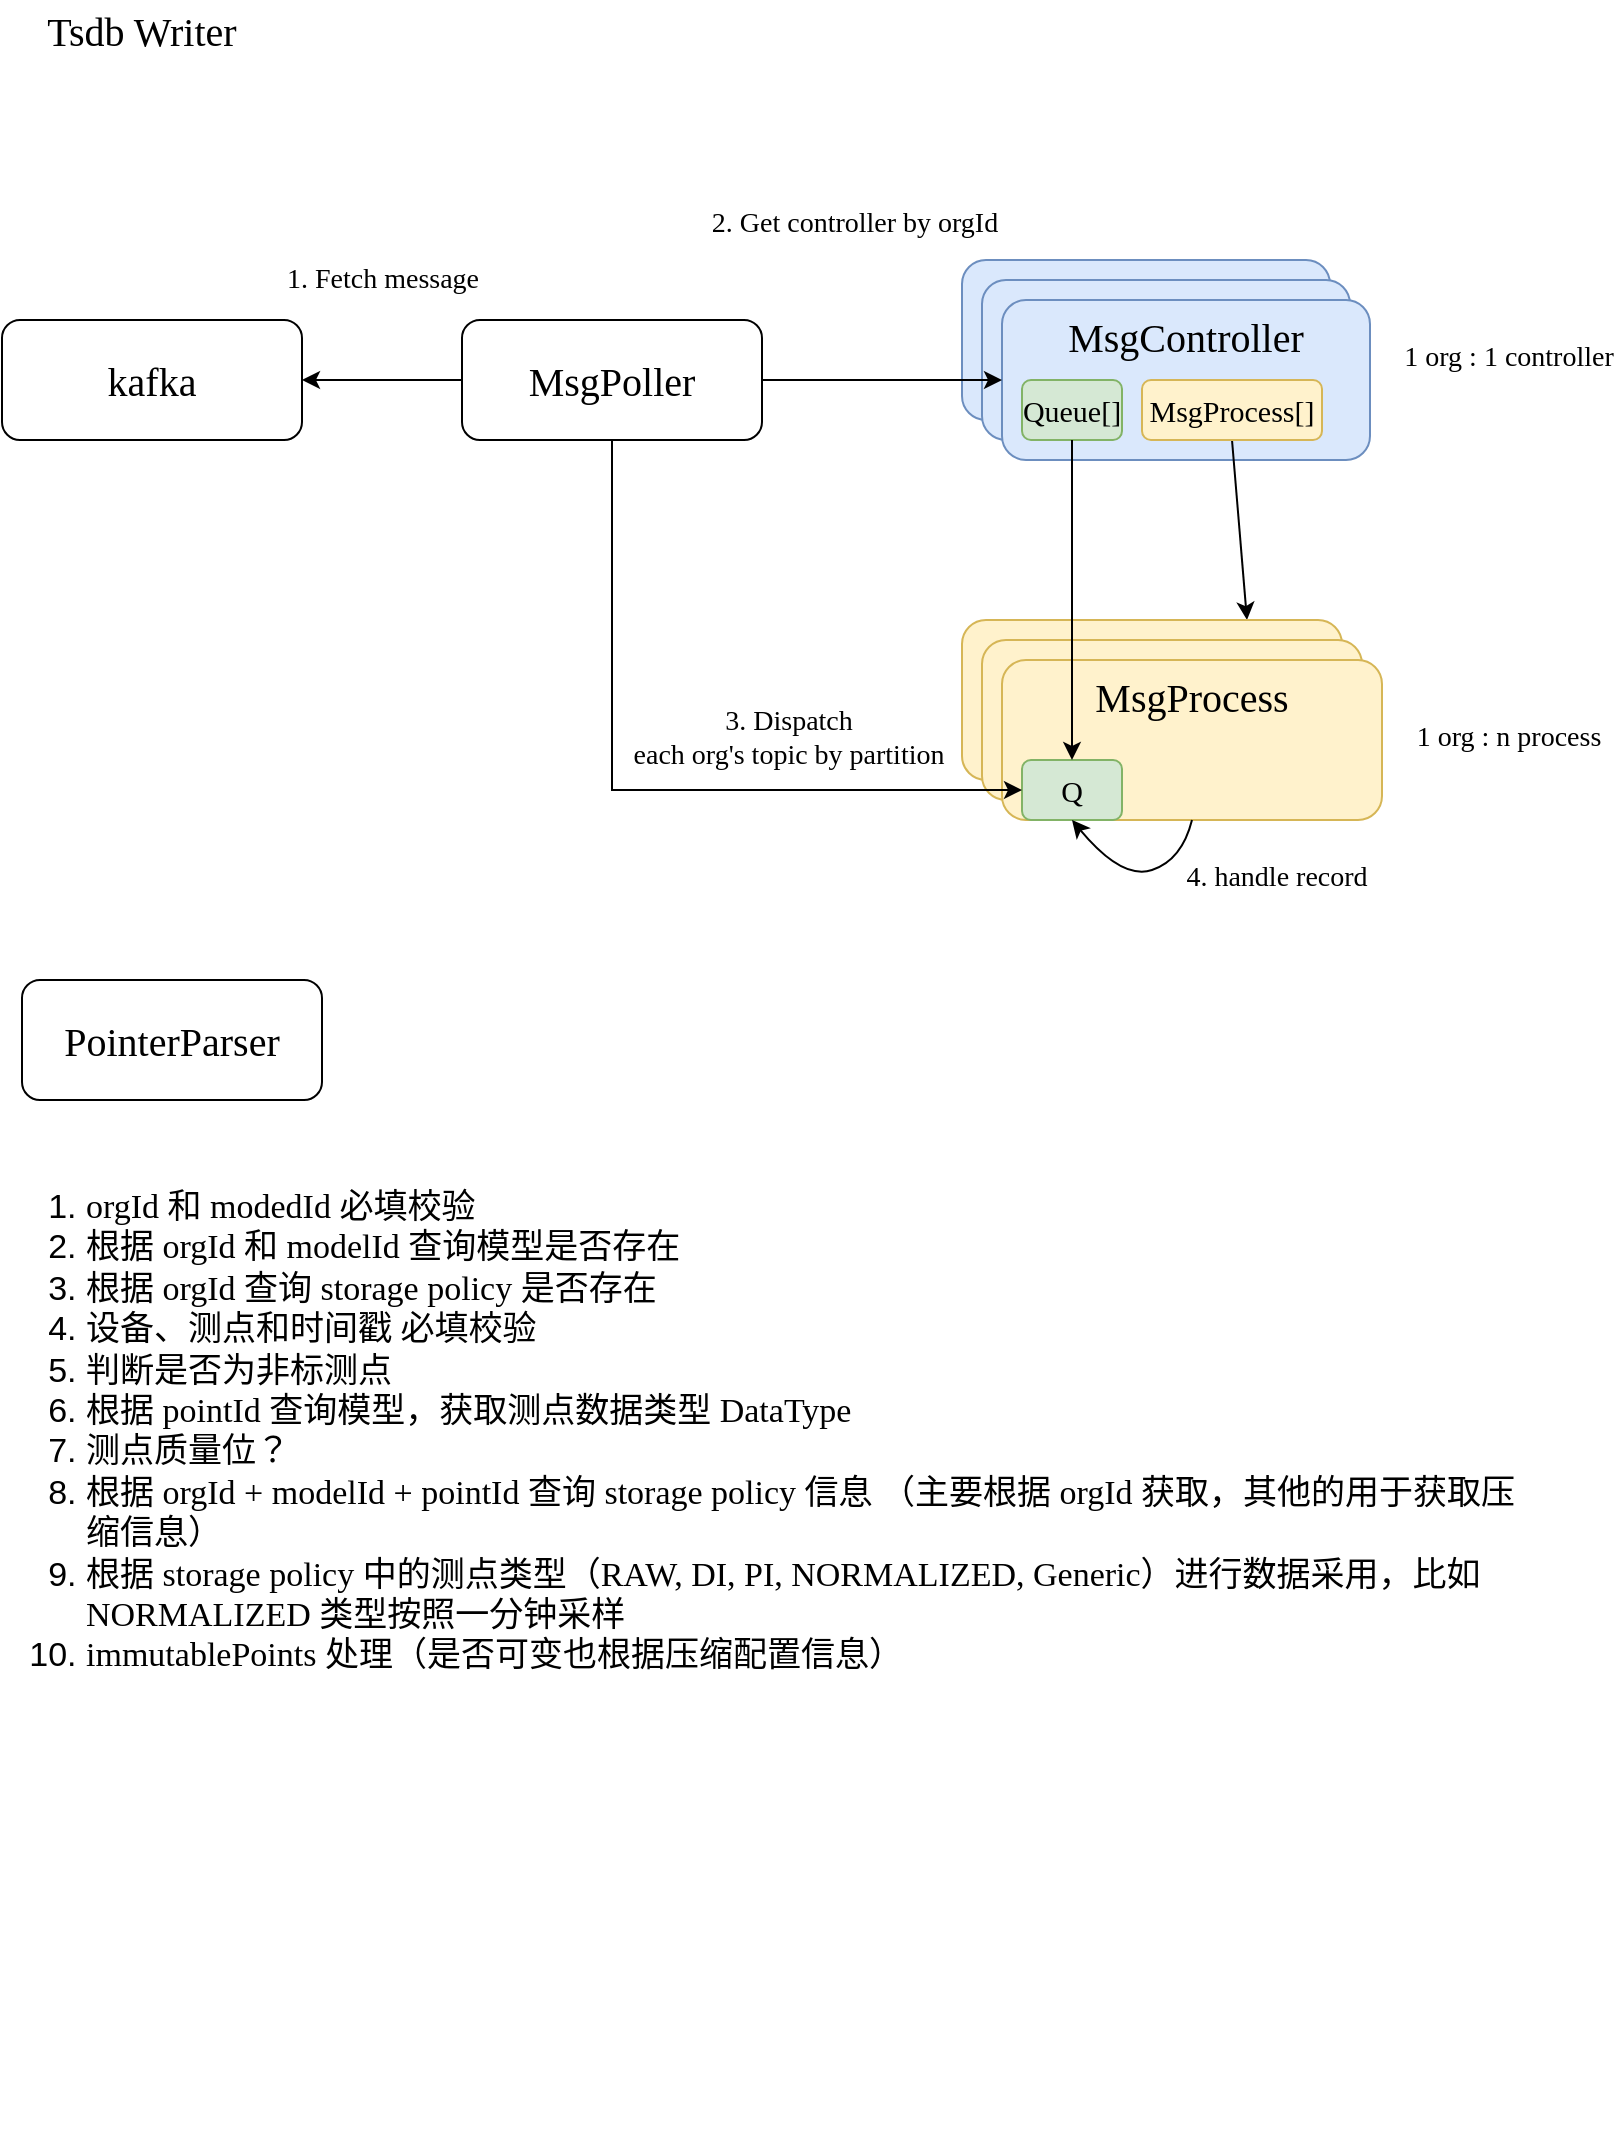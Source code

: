 <mxfile version="21.3.2" type="github">
  <diagram name="第 1 页" id="iX-ga6FuyarV50mPAewc">
    <mxGraphModel dx="1434" dy="771" grid="1" gridSize="10" guides="1" tooltips="1" connect="1" arrows="1" fold="1" page="1" pageScale="1" pageWidth="827" pageHeight="1169" math="0" shadow="0">
      <root>
        <mxCell id="0" />
        <mxCell id="1" parent="0" />
        <mxCell id="RGq1c4zs5kMfCRphSGWV-12" style="edgeStyle=orthogonalEdgeStyle;rounded=0;orthogonalLoop=1;jettySize=auto;html=1;exitX=0;exitY=0.5;exitDx=0;exitDy=0;entryX=1;entryY=0.5;entryDx=0;entryDy=0;" edge="1" parent="1" source="RGq1c4zs5kMfCRphSGWV-10" target="RGq1c4zs5kMfCRphSGWV-11">
          <mxGeometry relative="1" as="geometry" />
        </mxCell>
        <mxCell id="RGq1c4zs5kMfCRphSGWV-17" value="1. Fetch message" style="edgeLabel;html=1;align=center;verticalAlign=middle;resizable=0;points=[];fontFamily=Times New Roman;fontSize=14;" vertex="1" connectable="0" parent="RGq1c4zs5kMfCRphSGWV-12">
          <mxGeometry x="0.075" y="-3" relative="1" as="geometry">
            <mxPoint x="3" y="-47" as="offset" />
          </mxGeometry>
        </mxCell>
        <mxCell id="RGq1c4zs5kMfCRphSGWV-10" value="MsgPoller" style="rounded=1;whiteSpace=wrap;html=1;hachureGap=4;fontFamily=Times New Roman;fontSize=20;" vertex="1" parent="1">
          <mxGeometry x="240" y="210" width="150" height="60" as="geometry" />
        </mxCell>
        <mxCell id="RGq1c4zs5kMfCRphSGWV-11" value="kafka" style="rounded=1;whiteSpace=wrap;html=1;hachureGap=4;fontFamily=Times New Roman;fontSize=20;" vertex="1" parent="1">
          <mxGeometry x="10" y="210" width="150" height="60" as="geometry" />
        </mxCell>
        <mxCell id="RGq1c4zs5kMfCRphSGWV-19" value="3. Dispatch&lt;br&gt;each org&#39;s topic by partition" style="edgeLabel;html=1;align=center;verticalAlign=middle;resizable=0;points=[];fontFamily=Times New Roman;fontSize=14;" vertex="1" connectable="0" parent="1">
          <mxGeometry x="170" y="430" as="geometry">
            <mxPoint x="233" y="-11" as="offset" />
          </mxGeometry>
        </mxCell>
        <mxCell id="RGq1c4zs5kMfCRphSGWV-22" value="&lt;div style=&quot;&quot;&gt;&lt;br&gt;&lt;/div&gt;" style="rounded=1;whiteSpace=wrap;html=1;hachureGap=4;fontFamily=Times New Roman;fontSize=15;align=center;horizontal=1;verticalAlign=top;fillColor=#dae8fc;strokeColor=#6c8ebf;" vertex="1" parent="1">
          <mxGeometry x="490" y="180" width="184" height="80" as="geometry" />
        </mxCell>
        <mxCell id="RGq1c4zs5kMfCRphSGWV-23" value="&lt;div style=&quot;&quot;&gt;&lt;br&gt;&lt;/div&gt;" style="rounded=1;whiteSpace=wrap;html=1;hachureGap=4;fontFamily=Times New Roman;fontSize=15;align=center;horizontal=1;verticalAlign=top;fillColor=#dae8fc;strokeColor=#6c8ebf;" vertex="1" parent="1">
          <mxGeometry x="500" y="190" width="184" height="80" as="geometry" />
        </mxCell>
        <mxCell id="RGq1c4zs5kMfCRphSGWV-20" value="&lt;div style=&quot;&quot;&gt;&lt;span style=&quot;background-color: initial;&quot;&gt;&lt;font style=&quot;font-size: 20px;&quot;&gt;MsgController&lt;/font&gt;&lt;/span&gt;&lt;/div&gt;" style="rounded=1;whiteSpace=wrap;html=1;hachureGap=4;fontFamily=Times New Roman;fontSize=15;fillColor=#dae8fc;strokeColor=#6c8ebf;align=center;horizontal=1;verticalAlign=top;" vertex="1" parent="1">
          <mxGeometry x="510" y="200" width="184" height="80" as="geometry" />
        </mxCell>
        <mxCell id="RGq1c4zs5kMfCRphSGWV-21" value="Queue[]" style="rounded=1;whiteSpace=wrap;html=1;hachureGap=4;fontFamily=Times New Roman;fontSize=15;fillColor=#d5e8d4;strokeColor=#82b366;" vertex="1" parent="1">
          <mxGeometry x="520" y="240" width="50" height="30" as="geometry" />
        </mxCell>
        <mxCell id="RGq1c4zs5kMfCRphSGWV-16" style="edgeStyle=orthogonalEdgeStyle;rounded=0;orthogonalLoop=1;jettySize=auto;html=1;exitX=1;exitY=0.5;exitDx=0;exitDy=0;entryX=0;entryY=0.5;entryDx=0;entryDy=0;" edge="1" parent="1" source="RGq1c4zs5kMfCRphSGWV-10" target="RGq1c4zs5kMfCRphSGWV-20">
          <mxGeometry relative="1" as="geometry">
            <mxPoint x="535" y="200" as="targetPoint" />
          </mxGeometry>
        </mxCell>
        <mxCell id="RGq1c4zs5kMfCRphSGWV-27" style="rounded=0;orthogonalLoop=1;jettySize=auto;html=1;entryX=0.75;entryY=0;entryDx=0;entryDy=0;exitX=0.5;exitY=1;exitDx=0;exitDy=0;" edge="1" parent="1" source="RGq1c4zs5kMfCRphSGWV-24" target="RGq1c4zs5kMfCRphSGWV-29">
          <mxGeometry relative="1" as="geometry">
            <mxPoint x="600" y="260" as="sourcePoint" />
            <mxPoint x="572" y="360" as="targetPoint" />
          </mxGeometry>
        </mxCell>
        <mxCell id="RGq1c4zs5kMfCRphSGWV-24" value="MsgProcess[]" style="rounded=1;whiteSpace=wrap;html=1;hachureGap=4;fontFamily=Times New Roman;fontSize=15;fillColor=#fff2cc;strokeColor=#d6b656;" vertex="1" parent="1">
          <mxGeometry x="580" y="240" width="90" height="30" as="geometry" />
        </mxCell>
        <mxCell id="RGq1c4zs5kMfCRphSGWV-29" value="MsgProcess" style="rounded=1;whiteSpace=wrap;html=1;hachureGap=4;fontFamily=Times New Roman;fontSize=20;fillColor=#fff2cc;strokeColor=#d6b656;verticalAlign=top;" vertex="1" parent="1">
          <mxGeometry x="490" y="360" width="190" height="80" as="geometry" />
        </mxCell>
        <mxCell id="RGq1c4zs5kMfCRphSGWV-32" value="MsgProcess" style="rounded=1;whiteSpace=wrap;html=1;hachureGap=4;fontFamily=Times New Roman;fontSize=20;fillColor=#fff2cc;strokeColor=#d6b656;verticalAlign=top;" vertex="1" parent="1">
          <mxGeometry x="500" y="370" width="190" height="80" as="geometry" />
        </mxCell>
        <mxCell id="RGq1c4zs5kMfCRphSGWV-33" value="MsgProcess" style="rounded=1;whiteSpace=wrap;html=1;hachureGap=4;fontFamily=Times New Roman;fontSize=20;fillColor=#fff2cc;strokeColor=#d6b656;verticalAlign=top;" vertex="1" parent="1">
          <mxGeometry x="510" y="380" width="190" height="80" as="geometry" />
        </mxCell>
        <mxCell id="RGq1c4zs5kMfCRphSGWV-30" value="Q" style="rounded=1;whiteSpace=wrap;html=1;hachureGap=4;fontFamily=Times New Roman;fontSize=15;fillColor=#d5e8d4;strokeColor=#82b366;" vertex="1" parent="1">
          <mxGeometry x="520" y="430" width="50" height="30" as="geometry" />
        </mxCell>
        <mxCell id="RGq1c4zs5kMfCRphSGWV-34" style="rounded=0;orthogonalLoop=1;jettySize=auto;html=1;exitX=0.5;exitY=1;exitDx=0;exitDy=0;" edge="1" parent="1" source="RGq1c4zs5kMfCRphSGWV-21" target="RGq1c4zs5kMfCRphSGWV-30">
          <mxGeometry relative="1" as="geometry" />
        </mxCell>
        <mxCell id="RGq1c4zs5kMfCRphSGWV-35" style="edgeStyle=orthogonalEdgeStyle;rounded=0;orthogonalLoop=1;jettySize=auto;html=1;exitX=0.5;exitY=1;exitDx=0;exitDy=0;entryX=0;entryY=0.5;entryDx=0;entryDy=0;" edge="1" parent="1" source="RGq1c4zs5kMfCRphSGWV-10" target="RGq1c4zs5kMfCRphSGWV-30">
          <mxGeometry relative="1" as="geometry" />
        </mxCell>
        <mxCell id="RGq1c4zs5kMfCRphSGWV-36" value="1 org : 1 controller" style="edgeLabel;html=1;align=center;verticalAlign=middle;resizable=0;points=[];fontFamily=Times New Roman;fontSize=14;" vertex="1" connectable="0" parent="1">
          <mxGeometry x="530" y="240" as="geometry">
            <mxPoint x="233" y="-11" as="offset" />
          </mxGeometry>
        </mxCell>
        <mxCell id="RGq1c4zs5kMfCRphSGWV-38" value="2. Get controller by orgId" style="edgeLabel;html=1;align=center;verticalAlign=middle;resizable=0;points=[];fontFamily=Times New Roman;fontSize=14;" vertex="1" connectable="0" parent="1">
          <mxGeometry x="190" y="170" as="geometry">
            <mxPoint x="246" y="-8" as="offset" />
          </mxGeometry>
        </mxCell>
        <mxCell id="RGq1c4zs5kMfCRphSGWV-40" value="1 org : n process" style="edgeLabel;html=1;align=center;verticalAlign=middle;resizable=0;points=[];fontFamily=Times New Roman;fontSize=14;" vertex="1" connectable="0" parent="1">
          <mxGeometry x="530" y="430" as="geometry">
            <mxPoint x="233" y="-11" as="offset" />
          </mxGeometry>
        </mxCell>
        <mxCell id="RGq1c4zs5kMfCRphSGWV-42" value="Tsdb Writer" style="text;html=1;strokeColor=none;fillColor=none;align=center;verticalAlign=middle;whiteSpace=wrap;rounded=0;fontSize=20;fontFamily=Times New Roman;" vertex="1" parent="1">
          <mxGeometry x="10" y="50" width="140" height="30" as="geometry" />
        </mxCell>
        <mxCell id="RGq1c4zs5kMfCRphSGWV-45" value="" style="curved=1;endArrow=classic;html=1;rounded=0;entryX=0.5;entryY=1;entryDx=0;entryDy=0;exitX=0.5;exitY=1;exitDx=0;exitDy=0;" edge="1" parent="1" source="RGq1c4zs5kMfCRphSGWV-33" target="RGq1c4zs5kMfCRphSGWV-30">
          <mxGeometry width="50" height="50" relative="1" as="geometry">
            <mxPoint x="570" y="640" as="sourcePoint" />
            <mxPoint x="620" y="590" as="targetPoint" />
            <Array as="points">
              <mxPoint x="600" y="480" />
              <mxPoint x="570" y="490" />
            </Array>
          </mxGeometry>
        </mxCell>
        <mxCell id="RGq1c4zs5kMfCRphSGWV-46" value="4. handle record" style="edgeLabel;html=1;align=center;verticalAlign=middle;resizable=0;points=[];fontFamily=Times New Roman;fontSize=14;" vertex="1" connectable="0" parent="1">
          <mxGeometry x="414" y="500" as="geometry">
            <mxPoint x="233" y="-11" as="offset" />
          </mxGeometry>
        </mxCell>
        <mxCell id="RGq1c4zs5kMfCRphSGWV-50" value="PointerParser" style="rounded=1;whiteSpace=wrap;html=1;hachureGap=4;fontFamily=Times New Roman;fontSize=20;" vertex="1" parent="1">
          <mxGeometry x="20" y="540" width="150" height="60" as="geometry" />
        </mxCell>
        <mxCell id="RGq1c4zs5kMfCRphSGWV-51" value="&lt;ol&gt;&lt;li style=&quot;font-size: 17px;&quot;&gt;&lt;font face=&quot;Times New Roman&quot; style=&quot;font-size: 17px;&quot;&gt;orgId 和 modedId 必填校验&lt;/font&gt;&lt;/li&gt;&lt;li style=&quot;font-size: 17px;&quot;&gt;&lt;font face=&quot;Times New Roman&quot;&gt;根据 orgId 和 modelId 查询模型是否存在&lt;/font&gt;&lt;/li&gt;&lt;li style=&quot;font-size: 17px;&quot;&gt;&lt;font face=&quot;Times New Roman&quot; style=&quot;font-size: 17px;&quot;&gt;根据 orgId 查询 storage policy 是否存在&lt;/font&gt;&lt;/li&gt;&lt;li style=&quot;font-size: 17px;&quot;&gt;&lt;font face=&quot;Times New Roman&quot; style=&quot;font-size: 17px;&quot;&gt;设备、测点和时间戳 必填校验&lt;/font&gt;&lt;/li&gt;&lt;li style=&quot;font-size: 17px;&quot;&gt;&lt;font face=&quot;Times New Roman&quot;&gt;判断是否为非标测点&lt;/font&gt;&lt;/li&gt;&lt;li style=&quot;font-size: 17px;&quot;&gt;&lt;font face=&quot;Times New Roman&quot;&gt;根据 pointId 查询模型，获取测点数据类型 DataType&lt;/font&gt;&lt;/li&gt;&lt;li style=&quot;font-size: 17px;&quot;&gt;&lt;font face=&quot;Times New Roman&quot;&gt;测点质量位？&lt;/font&gt;&lt;/li&gt;&lt;li style=&quot;font-size: 17px;&quot;&gt;&lt;font face=&quot;Times New Roman&quot;&gt;根据 orgId + modelId + pointId 查询 storage policy 信息 （主要根据 orgId 获取，其他的用于获取压缩信息）&lt;/font&gt;&lt;/li&gt;&lt;li style=&quot;font-size: 17px;&quot;&gt;&lt;font face=&quot;Times New Roman&quot;&gt;根据 storage policy 中的测点类型（RAW, DI, PI, NORMALIZED, Generic）进行数据采用，比如 NORMALIZED 类型按照一分钟采样&lt;br&gt;&lt;/font&gt;&lt;/li&gt;&lt;li style=&quot;font-size: 17px;&quot;&gt;&lt;font face=&quot;Times New Roman&quot;&gt;immutablePoints 处理（是否可变也根据压缩配置信息）&lt;/font&gt;&lt;/li&gt;&lt;/ol&gt;" style="text;strokeColor=none;fillColor=none;html=1;whiteSpace=wrap;verticalAlign=top;overflow=hidden;fontSize=17;" vertex="1" parent="1">
          <mxGeometry x="10" y="620" width="770" height="500" as="geometry" />
        </mxCell>
      </root>
    </mxGraphModel>
  </diagram>
</mxfile>

